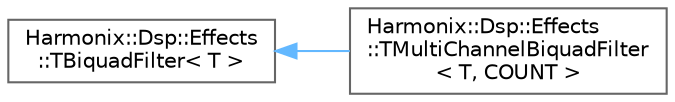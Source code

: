 digraph "Graphical Class Hierarchy"
{
 // INTERACTIVE_SVG=YES
 // LATEX_PDF_SIZE
  bgcolor="transparent";
  edge [fontname=Helvetica,fontsize=10,labelfontname=Helvetica,labelfontsize=10];
  node [fontname=Helvetica,fontsize=10,shape=box,height=0.2,width=0.4];
  rankdir="LR";
  Node0 [id="Node000000",label="Harmonix::Dsp::Effects\l::TBiquadFilter\< T \>",height=0.2,width=0.4,color="grey40", fillcolor="white", style="filled",URL="$df/def/structHarmonix_1_1Dsp_1_1Effects_1_1TBiquadFilter.html",tooltip=" "];
  Node0 -> Node1 [id="edge5245_Node000000_Node000001",dir="back",color="steelblue1",style="solid",tooltip=" "];
  Node1 [id="Node000001",label="Harmonix::Dsp::Effects\l::TMultiChannelBiquadFilter\l\< T, COUNT \>",height=0.2,width=0.4,color="grey40", fillcolor="white", style="filled",URL="$d7/d6b/classHarmonix_1_1Dsp_1_1Effects_1_1TMultiChannelBiquadFilter.html",tooltip=" "];
}

